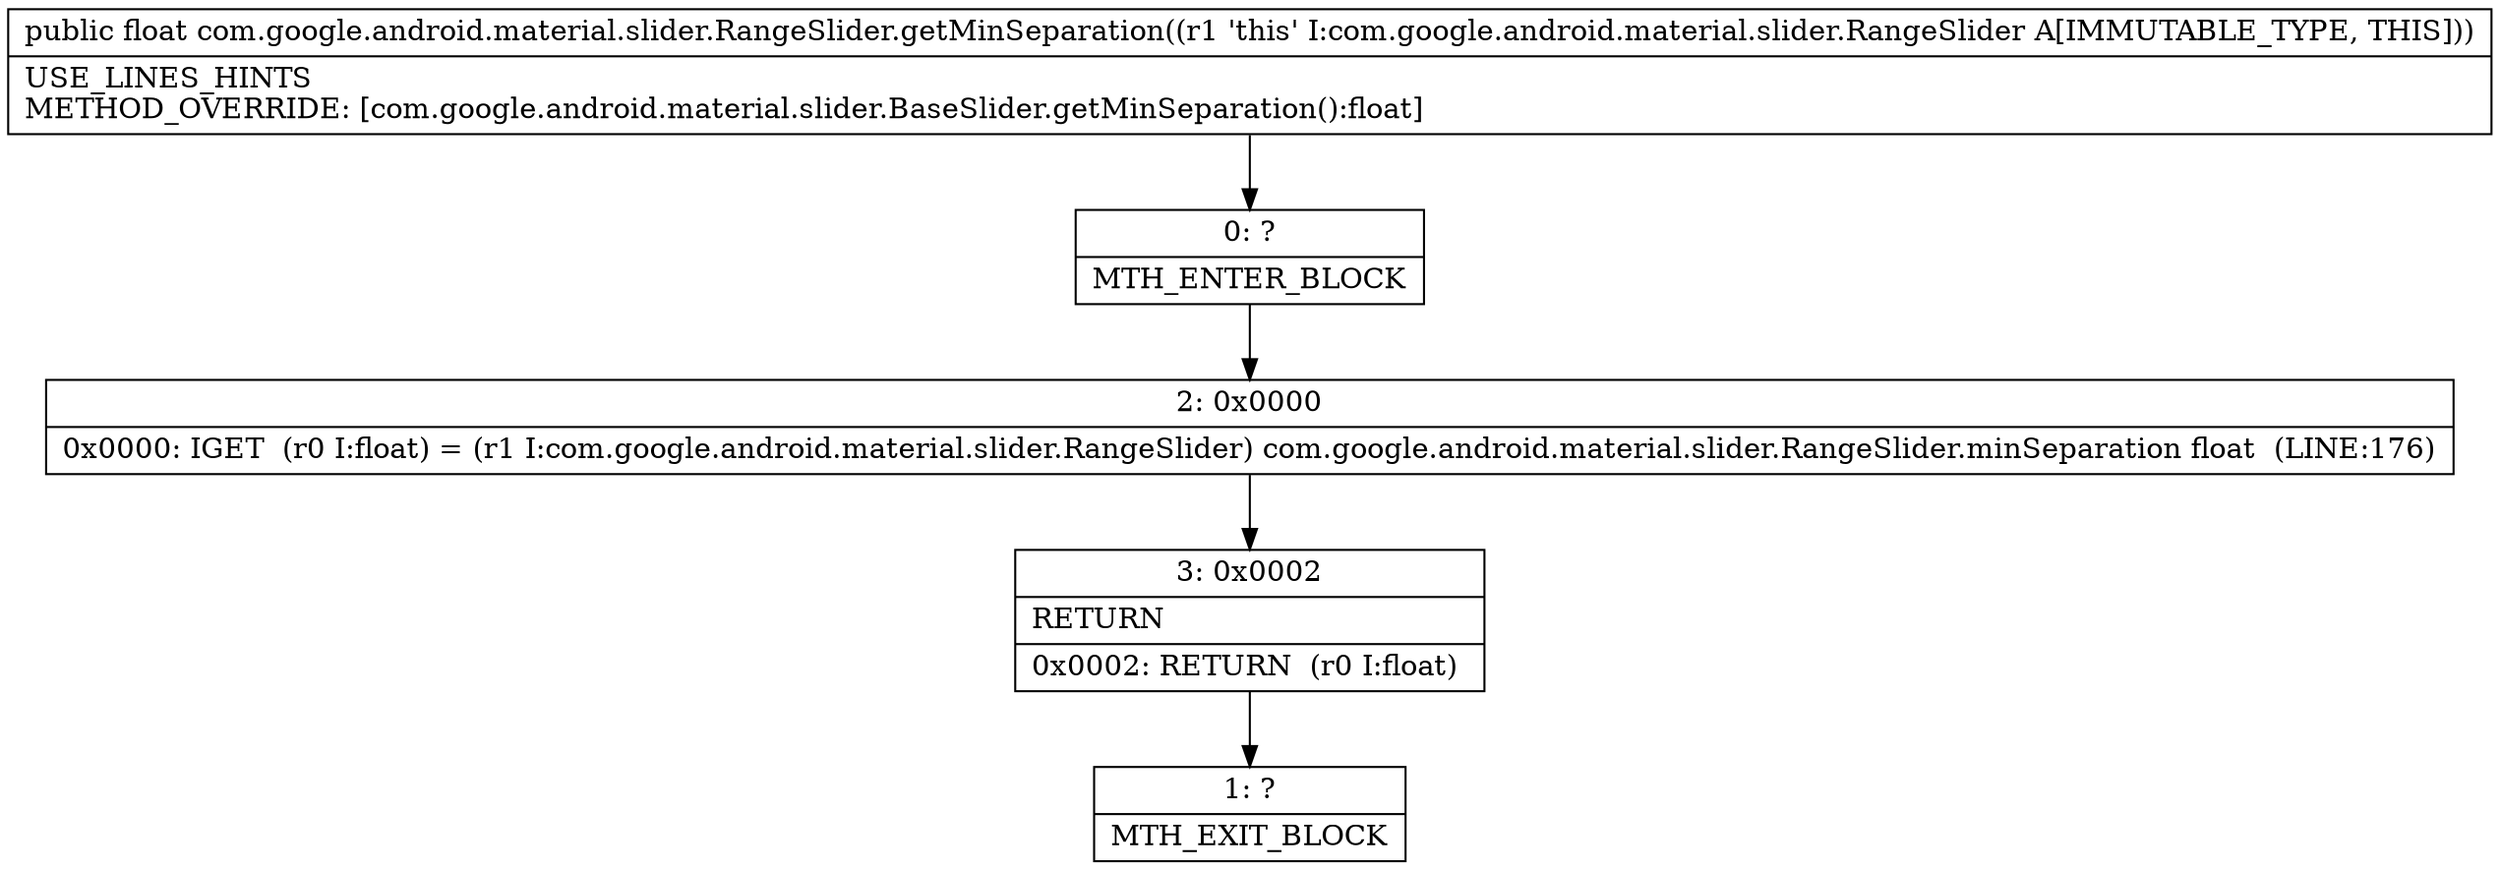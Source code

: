 digraph "CFG forcom.google.android.material.slider.RangeSlider.getMinSeparation()F" {
Node_0 [shape=record,label="{0\:\ ?|MTH_ENTER_BLOCK\l}"];
Node_2 [shape=record,label="{2\:\ 0x0000|0x0000: IGET  (r0 I:float) = (r1 I:com.google.android.material.slider.RangeSlider) com.google.android.material.slider.RangeSlider.minSeparation float  (LINE:176)\l}"];
Node_3 [shape=record,label="{3\:\ 0x0002|RETURN\l|0x0002: RETURN  (r0 I:float) \l}"];
Node_1 [shape=record,label="{1\:\ ?|MTH_EXIT_BLOCK\l}"];
MethodNode[shape=record,label="{public float com.google.android.material.slider.RangeSlider.getMinSeparation((r1 'this' I:com.google.android.material.slider.RangeSlider A[IMMUTABLE_TYPE, THIS]))  | USE_LINES_HINTS\lMETHOD_OVERRIDE: [com.google.android.material.slider.BaseSlider.getMinSeparation():float]\l}"];
MethodNode -> Node_0;Node_0 -> Node_2;
Node_2 -> Node_3;
Node_3 -> Node_1;
}

